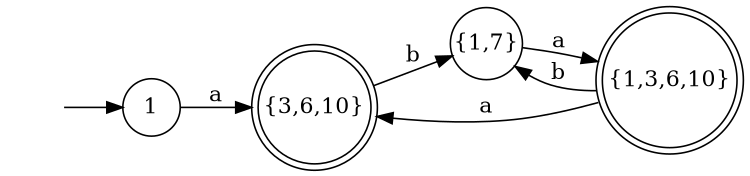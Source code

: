 digraph {
	rankdir=LR;
	margin=0;
	size=5;
	node[shape=circle margin=0]
	"{3,6,10}","{1,3,6,10}"[shape=doublecircle];
	" "[color=white];

	" " -> 1;
	1 -> "{3,6,10}"[label=a];
	"{3,6,10}" -> "{1,7}"[label=b];
	"{1,7}" -> "{1,3,6,10}"[label=a];
	"{1,3,6,10}" -> "{3,6,10}"[label=a];
	"{1,3,6,10}" -> "{1,7}"[label=b];
}